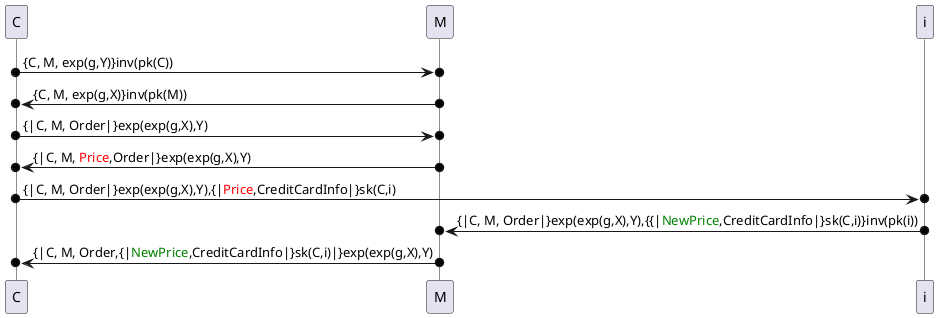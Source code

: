 @startuml
<Style>
sequenceDiagram {
    Lifeline {
        linestyle solid
    }
}
</Style>

participant C as "C"
participant M as "M"
participant p as "i"

C o->o M : {C, M, exp(g,Y)}inv(pk(C))
M o->o C : {C, M, exp(g,X)}inv(pk(M))
C o->o M : {|C, M, Order|}exp(exp(g,X),Y)
M o->o C : {|C, M, <color:Red>Price</color>,Order|}exp(exp(g,X),Y)
C o->o p : {|C, M, Order|}exp(exp(g,X),Y),{|<color:Red>Price</color>,CreditCardInfo|}sk(C,i)
p o->o M : {|C, M, Order|}exp(exp(g,X),Y),{{|<color:Green>NewPrice</color>,CreditCardInfo|}sk(C,i)}inv(pk(i))
M o->o C : {|C, M, Order,{|<color:Green>NewPrice</color>,CreditCardInfo|}sk(C,i)|}exp(exp(g,X),Y)

@enduml